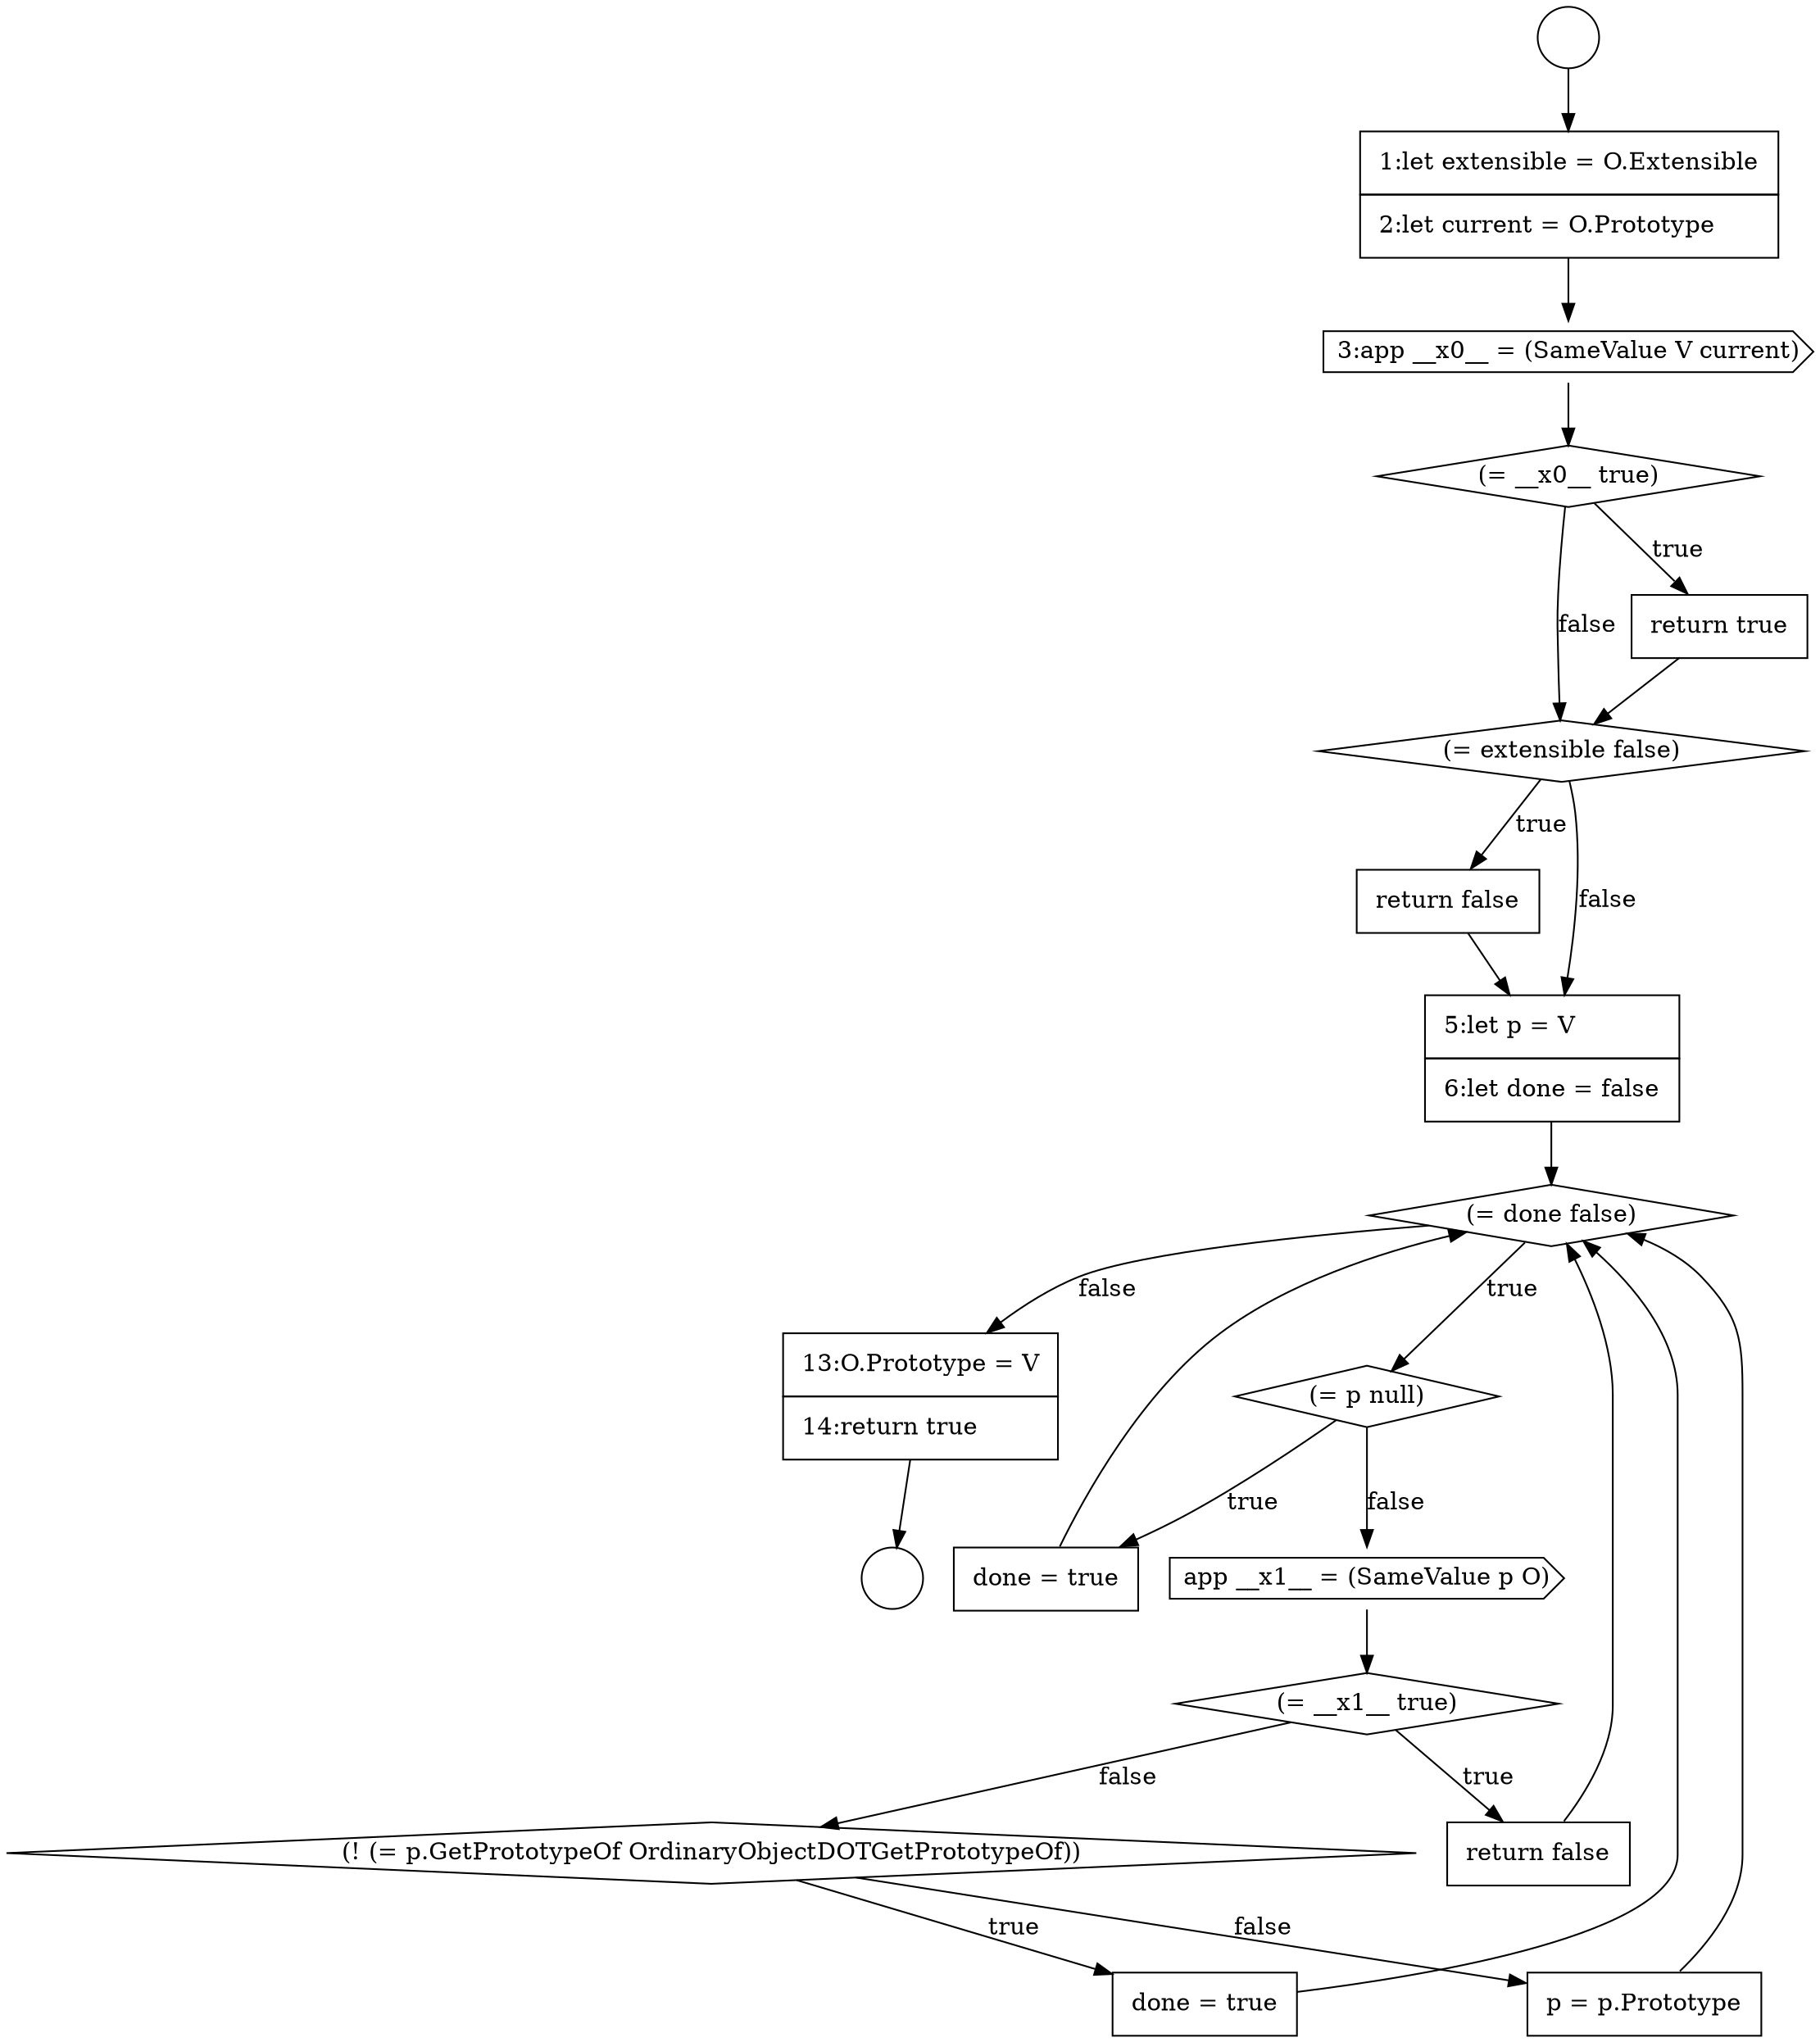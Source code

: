 digraph {
  node1529 [shape=none, margin=0, label=<<font color="black">
    <table border="0" cellborder="1" cellspacing="0" cellpadding="10">
      <tr><td align="left">return false</td></tr>
    </table>
  </font>> color="black" fillcolor="white" style=filled]
  node1526 [shape=diamond, label=<<font color="black">(= __x0__ true)</font>> color="black" fillcolor="white" style=filled]
  node1535 [shape=diamond, label=<<font color="black">(= __x1__ true)</font>> color="black" fillcolor="white" style=filled]
  node1524 [shape=none, margin=0, label=<<font color="black">
    <table border="0" cellborder="1" cellspacing="0" cellpadding="10">
      <tr><td align="left">1:let extensible = O.Extensible</td></tr>
      <tr><td align="left">2:let current = O.Prototype</td></tr>
    </table>
  </font>> color="black" fillcolor="white" style=filled]
  node1528 [shape=diamond, label=<<font color="black">(= extensible false)</font>> color="black" fillcolor="white" style=filled]
  node1531 [shape=diamond, label=<<font color="black">(= done false)</font>> color="black" fillcolor="white" style=filled]
  node1538 [shape=none, margin=0, label=<<font color="black">
    <table border="0" cellborder="1" cellspacing="0" cellpadding="10">
      <tr><td align="left">done = true</td></tr>
    </table>
  </font>> color="black" fillcolor="white" style=filled]
  node1536 [shape=none, margin=0, label=<<font color="black">
    <table border="0" cellborder="1" cellspacing="0" cellpadding="10">
      <tr><td align="left">return false</td></tr>
    </table>
  </font>> color="black" fillcolor="white" style=filled]
  node1523 [shape=circle label=" " color="black" fillcolor="white" style=filled]
  node1527 [shape=none, margin=0, label=<<font color="black">
    <table border="0" cellborder="1" cellspacing="0" cellpadding="10">
      <tr><td align="left">return true</td></tr>
    </table>
  </font>> color="black" fillcolor="white" style=filled]
  node1522 [shape=circle label=" " color="black" fillcolor="white" style=filled]
  node1533 [shape=none, margin=0, label=<<font color="black">
    <table border="0" cellborder="1" cellspacing="0" cellpadding="10">
      <tr><td align="left">done = true</td></tr>
    </table>
  </font>> color="black" fillcolor="white" style=filled]
  node1534 [shape=cds, label=<<font color="black">app __x1__ = (SameValue p O)</font>> color="black" fillcolor="white" style=filled]
  node1540 [shape=none, margin=0, label=<<font color="black">
    <table border="0" cellborder="1" cellspacing="0" cellpadding="10">
      <tr><td align="left">13:O.Prototype = V</td></tr>
      <tr><td align="left">14:return true</td></tr>
    </table>
  </font>> color="black" fillcolor="white" style=filled]
  node1525 [shape=cds, label=<<font color="black">3:app __x0__ = (SameValue V current)</font>> color="black" fillcolor="white" style=filled]
  node1530 [shape=none, margin=0, label=<<font color="black">
    <table border="0" cellborder="1" cellspacing="0" cellpadding="10">
      <tr><td align="left">5:let p = V</td></tr>
      <tr><td align="left">6:let done = false</td></tr>
    </table>
  </font>> color="black" fillcolor="white" style=filled]
  node1539 [shape=none, margin=0, label=<<font color="black">
    <table border="0" cellborder="1" cellspacing="0" cellpadding="10">
      <tr><td align="left">p = p.Prototype</td></tr>
    </table>
  </font>> color="black" fillcolor="white" style=filled]
  node1532 [shape=diamond, label=<<font color="black">(= p null)</font>> color="black" fillcolor="white" style=filled]
  node1537 [shape=diamond, label=<<font color="black">(! (= p.GetPrototypeOf OrdinaryObjectDOTGetPrototypeOf))</font>> color="black" fillcolor="white" style=filled]
  node1528 -> node1529 [label=<<font color="black">true</font>> color="black"]
  node1528 -> node1530 [label=<<font color="black">false</font>> color="black"]
  node1525 -> node1526 [ color="black"]
  node1535 -> node1536 [label=<<font color="black">true</font>> color="black"]
  node1535 -> node1537 [label=<<font color="black">false</font>> color="black"]
  node1524 -> node1525 [ color="black"]
  node1530 -> node1531 [ color="black"]
  node1522 -> node1524 [ color="black"]
  node1539 -> node1531 [ color="black"]
  node1529 -> node1530 [ color="black"]
  node1526 -> node1527 [label=<<font color="black">true</font>> color="black"]
  node1526 -> node1528 [label=<<font color="black">false</font>> color="black"]
  node1538 -> node1531 [ color="black"]
  node1532 -> node1533 [label=<<font color="black">true</font>> color="black"]
  node1532 -> node1534 [label=<<font color="black">false</font>> color="black"]
  node1533 -> node1531 [ color="black"]
  node1527 -> node1528 [ color="black"]
  node1540 -> node1523 [ color="black"]
  node1536 -> node1531 [ color="black"]
  node1537 -> node1538 [label=<<font color="black">true</font>> color="black"]
  node1537 -> node1539 [label=<<font color="black">false</font>> color="black"]
  node1531 -> node1532 [label=<<font color="black">true</font>> color="black"]
  node1531 -> node1540 [label=<<font color="black">false</font>> color="black"]
  node1534 -> node1535 [ color="black"]
}
